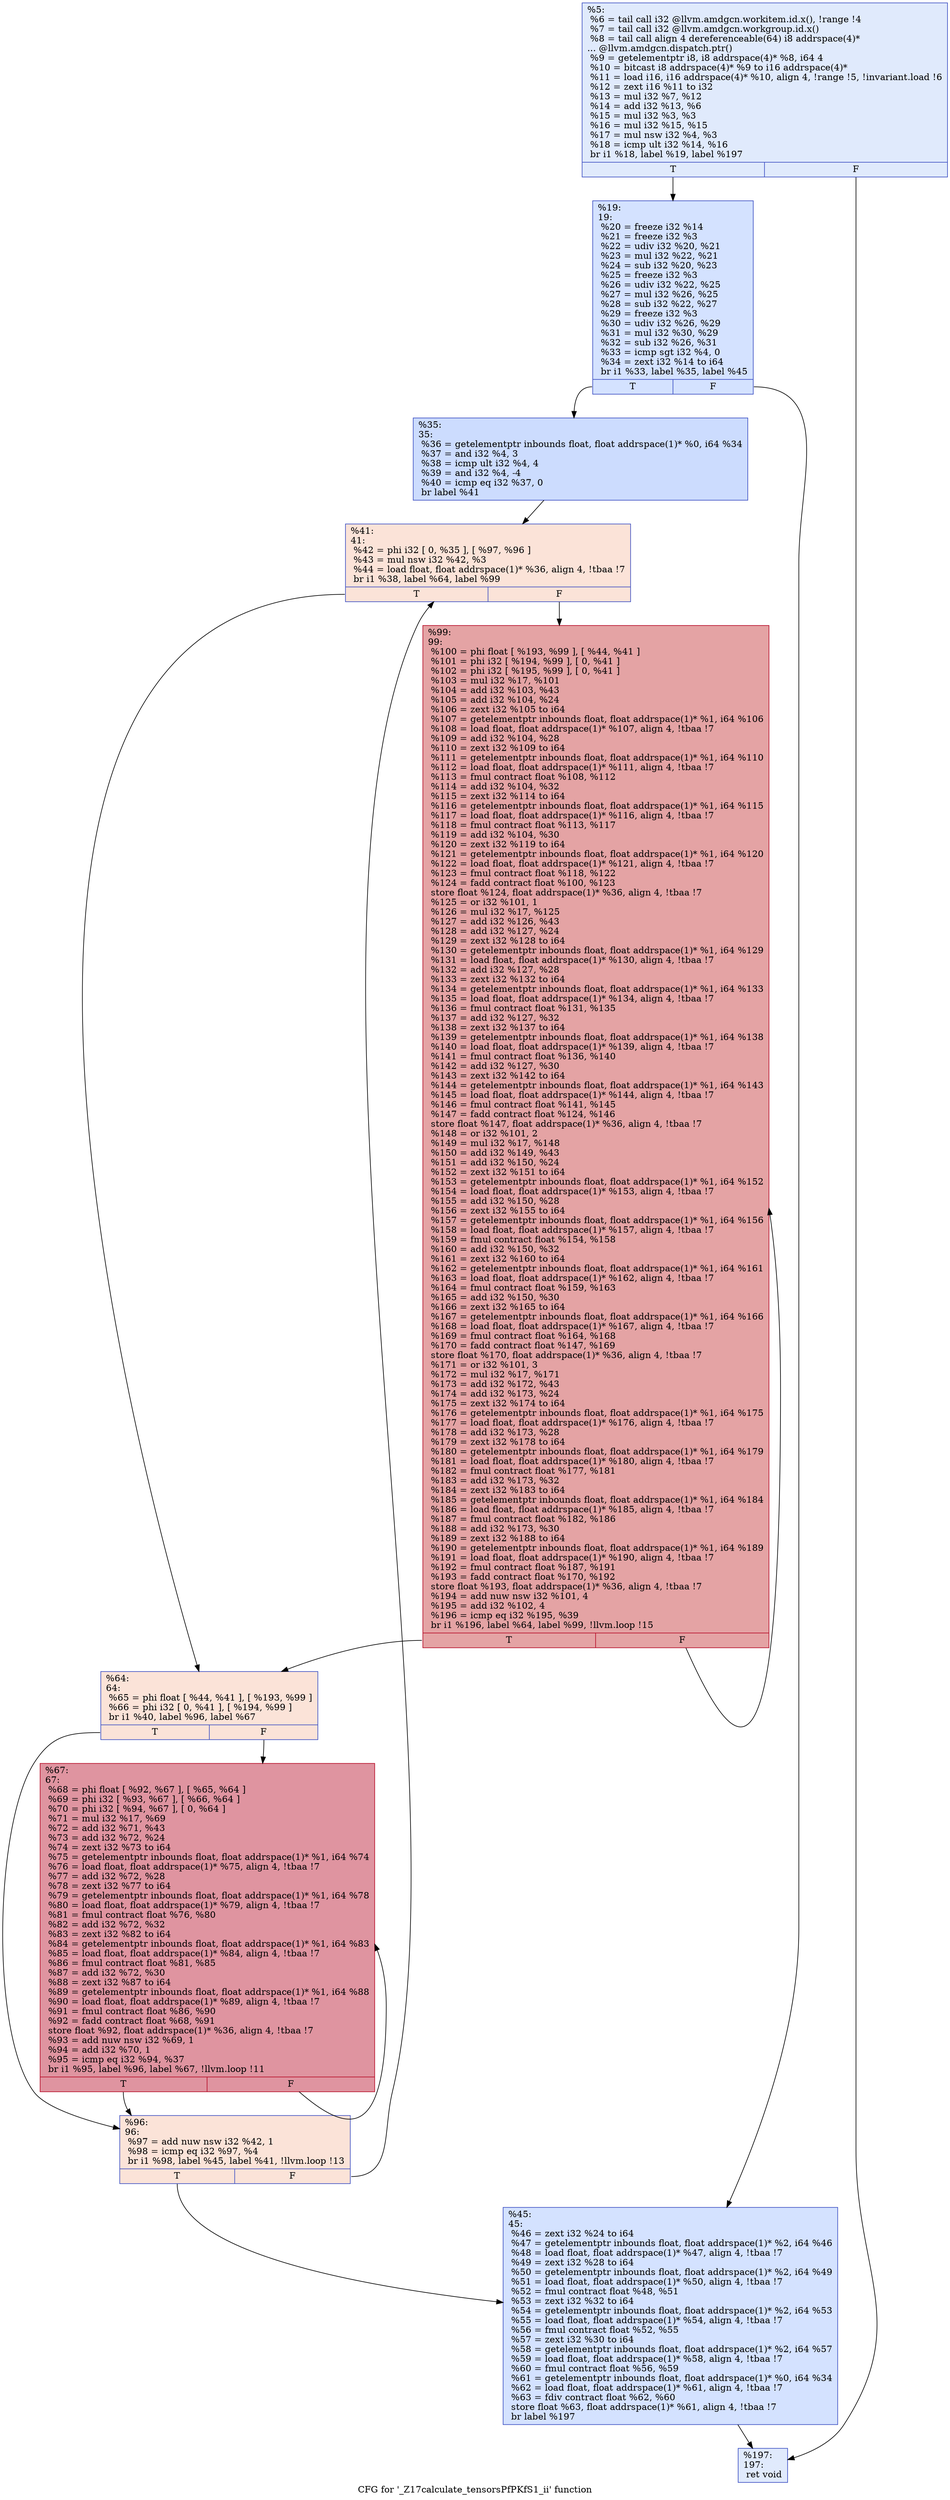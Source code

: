 digraph "CFG for '_Z17calculate_tensorsPfPKfS1_ii' function" {
	label="CFG for '_Z17calculate_tensorsPfPKfS1_ii' function";

	Node0x565c0d0 [shape=record,color="#3d50c3ff", style=filled, fillcolor="#b9d0f970",label="{%5:\l  %6 = tail call i32 @llvm.amdgcn.workitem.id.x(), !range !4\l  %7 = tail call i32 @llvm.amdgcn.workgroup.id.x()\l  %8 = tail call align 4 dereferenceable(64) i8 addrspace(4)*\l... @llvm.amdgcn.dispatch.ptr()\l  %9 = getelementptr i8, i8 addrspace(4)* %8, i64 4\l  %10 = bitcast i8 addrspace(4)* %9 to i16 addrspace(4)*\l  %11 = load i16, i16 addrspace(4)* %10, align 4, !range !5, !invariant.load !6\l  %12 = zext i16 %11 to i32\l  %13 = mul i32 %7, %12\l  %14 = add i32 %13, %6\l  %15 = mul i32 %3, %3\l  %16 = mul i32 %15, %15\l  %17 = mul nsw i32 %4, %3\l  %18 = icmp ult i32 %14, %16\l  br i1 %18, label %19, label %197\l|{<s0>T|<s1>F}}"];
	Node0x565c0d0:s0 -> Node0x565e1d0;
	Node0x565c0d0:s1 -> Node0x565e260;
	Node0x565e1d0 [shape=record,color="#3d50c3ff", style=filled, fillcolor="#9ebeff70",label="{%19:\l19:                                               \l  %20 = freeze i32 %14\l  %21 = freeze i32 %3\l  %22 = udiv i32 %20, %21\l  %23 = mul i32 %22, %21\l  %24 = sub i32 %20, %23\l  %25 = freeze i32 %3\l  %26 = udiv i32 %22, %25\l  %27 = mul i32 %26, %25\l  %28 = sub i32 %22, %27\l  %29 = freeze i32 %3\l  %30 = udiv i32 %26, %29\l  %31 = mul i32 %30, %29\l  %32 = sub i32 %26, %31\l  %33 = icmp sgt i32 %4, 0\l  %34 = zext i32 %14 to i64\l  br i1 %33, label %35, label %45\l|{<s0>T|<s1>F}}"];
	Node0x565e1d0:s0 -> Node0x565ec80;
	Node0x565e1d0:s1 -> Node0x565ecd0;
	Node0x565ec80 [shape=record,color="#3d50c3ff", style=filled, fillcolor="#8caffe70",label="{%35:\l35:                                               \l  %36 = getelementptr inbounds float, float addrspace(1)* %0, i64 %34\l  %37 = and i32 %4, 3\l  %38 = icmp ult i32 %4, 4\l  %39 = and i32 %4, -4\l  %40 = icmp eq i32 %37, 0\l  br label %41\l}"];
	Node0x565ec80 -> Node0x565f180;
	Node0x565f180 [shape=record,color="#3d50c3ff", style=filled, fillcolor="#f6bfa670",label="{%41:\l41:                                               \l  %42 = phi i32 [ 0, %35 ], [ %97, %96 ]\l  %43 = mul nsw i32 %42, %3\l  %44 = load float, float addrspace(1)* %36, align 4, !tbaa !7\l  br i1 %38, label %64, label %99\l|{<s0>T|<s1>F}}"];
	Node0x565f180:s0 -> Node0x565f620;
	Node0x565f180:s1 -> Node0x565f6b0;
	Node0x565ecd0 [shape=record,color="#3d50c3ff", style=filled, fillcolor="#9ebeff70",label="{%45:\l45:                                               \l  %46 = zext i32 %24 to i64\l  %47 = getelementptr inbounds float, float addrspace(1)* %2, i64 %46\l  %48 = load float, float addrspace(1)* %47, align 4, !tbaa !7\l  %49 = zext i32 %28 to i64\l  %50 = getelementptr inbounds float, float addrspace(1)* %2, i64 %49\l  %51 = load float, float addrspace(1)* %50, align 4, !tbaa !7\l  %52 = fmul contract float %48, %51\l  %53 = zext i32 %32 to i64\l  %54 = getelementptr inbounds float, float addrspace(1)* %2, i64 %53\l  %55 = load float, float addrspace(1)* %54, align 4, !tbaa !7\l  %56 = fmul contract float %52, %55\l  %57 = zext i32 %30 to i64\l  %58 = getelementptr inbounds float, float addrspace(1)* %2, i64 %57\l  %59 = load float, float addrspace(1)* %58, align 4, !tbaa !7\l  %60 = fmul contract float %56, %59\l  %61 = getelementptr inbounds float, float addrspace(1)* %0, i64 %34\l  %62 = load float, float addrspace(1)* %61, align 4, !tbaa !7\l  %63 = fdiv contract float %62, %60\l  store float %63, float addrspace(1)* %61, align 4, !tbaa !7\l  br label %197\l}"];
	Node0x565ecd0 -> Node0x565e260;
	Node0x565f620 [shape=record,color="#3d50c3ff", style=filled, fillcolor="#f6bfa670",label="{%64:\l64:                                               \l  %65 = phi float [ %44, %41 ], [ %193, %99 ]\l  %66 = phi i32 [ 0, %41 ], [ %194, %99 ]\l  br i1 %40, label %96, label %67\l|{<s0>T|<s1>F}}"];
	Node0x565f620:s0 -> Node0x565f270;
	Node0x565f620:s1 -> Node0x565ec00;
	Node0x565ec00 [shape=record,color="#b70d28ff", style=filled, fillcolor="#b70d2870",label="{%67:\l67:                                               \l  %68 = phi float [ %92, %67 ], [ %65, %64 ]\l  %69 = phi i32 [ %93, %67 ], [ %66, %64 ]\l  %70 = phi i32 [ %94, %67 ], [ 0, %64 ]\l  %71 = mul i32 %17, %69\l  %72 = add i32 %71, %43\l  %73 = add i32 %72, %24\l  %74 = zext i32 %73 to i64\l  %75 = getelementptr inbounds float, float addrspace(1)* %1, i64 %74\l  %76 = load float, float addrspace(1)* %75, align 4, !tbaa !7\l  %77 = add i32 %72, %28\l  %78 = zext i32 %77 to i64\l  %79 = getelementptr inbounds float, float addrspace(1)* %1, i64 %78\l  %80 = load float, float addrspace(1)* %79, align 4, !tbaa !7\l  %81 = fmul contract float %76, %80\l  %82 = add i32 %72, %32\l  %83 = zext i32 %82 to i64\l  %84 = getelementptr inbounds float, float addrspace(1)* %1, i64 %83\l  %85 = load float, float addrspace(1)* %84, align 4, !tbaa !7\l  %86 = fmul contract float %81, %85\l  %87 = add i32 %72, %30\l  %88 = zext i32 %87 to i64\l  %89 = getelementptr inbounds float, float addrspace(1)* %1, i64 %88\l  %90 = load float, float addrspace(1)* %89, align 4, !tbaa !7\l  %91 = fmul contract float %86, %90\l  %92 = fadd contract float %68, %91\l  store float %92, float addrspace(1)* %36, align 4, !tbaa !7\l  %93 = add nuw nsw i32 %69, 1\l  %94 = add i32 %70, 1\l  %95 = icmp eq i32 %94, %37\l  br i1 %95, label %96, label %67, !llvm.loop !11\l|{<s0>T|<s1>F}}"];
	Node0x565ec00:s0 -> Node0x565f270;
	Node0x565ec00:s1 -> Node0x565ec00;
	Node0x565f270 [shape=record,color="#3d50c3ff", style=filled, fillcolor="#f6bfa670",label="{%96:\l96:                                               \l  %97 = add nuw nsw i32 %42, 1\l  %98 = icmp eq i32 %97, %4\l  br i1 %98, label %45, label %41, !llvm.loop !13\l|{<s0>T|<s1>F}}"];
	Node0x565f270:s0 -> Node0x565ecd0;
	Node0x565f270:s1 -> Node0x565f180;
	Node0x565f6b0 [shape=record,color="#b70d28ff", style=filled, fillcolor="#c32e3170",label="{%99:\l99:                                               \l  %100 = phi float [ %193, %99 ], [ %44, %41 ]\l  %101 = phi i32 [ %194, %99 ], [ 0, %41 ]\l  %102 = phi i32 [ %195, %99 ], [ 0, %41 ]\l  %103 = mul i32 %17, %101\l  %104 = add i32 %103, %43\l  %105 = add i32 %104, %24\l  %106 = zext i32 %105 to i64\l  %107 = getelementptr inbounds float, float addrspace(1)* %1, i64 %106\l  %108 = load float, float addrspace(1)* %107, align 4, !tbaa !7\l  %109 = add i32 %104, %28\l  %110 = zext i32 %109 to i64\l  %111 = getelementptr inbounds float, float addrspace(1)* %1, i64 %110\l  %112 = load float, float addrspace(1)* %111, align 4, !tbaa !7\l  %113 = fmul contract float %108, %112\l  %114 = add i32 %104, %32\l  %115 = zext i32 %114 to i64\l  %116 = getelementptr inbounds float, float addrspace(1)* %1, i64 %115\l  %117 = load float, float addrspace(1)* %116, align 4, !tbaa !7\l  %118 = fmul contract float %113, %117\l  %119 = add i32 %104, %30\l  %120 = zext i32 %119 to i64\l  %121 = getelementptr inbounds float, float addrspace(1)* %1, i64 %120\l  %122 = load float, float addrspace(1)* %121, align 4, !tbaa !7\l  %123 = fmul contract float %118, %122\l  %124 = fadd contract float %100, %123\l  store float %124, float addrspace(1)* %36, align 4, !tbaa !7\l  %125 = or i32 %101, 1\l  %126 = mul i32 %17, %125\l  %127 = add i32 %126, %43\l  %128 = add i32 %127, %24\l  %129 = zext i32 %128 to i64\l  %130 = getelementptr inbounds float, float addrspace(1)* %1, i64 %129\l  %131 = load float, float addrspace(1)* %130, align 4, !tbaa !7\l  %132 = add i32 %127, %28\l  %133 = zext i32 %132 to i64\l  %134 = getelementptr inbounds float, float addrspace(1)* %1, i64 %133\l  %135 = load float, float addrspace(1)* %134, align 4, !tbaa !7\l  %136 = fmul contract float %131, %135\l  %137 = add i32 %127, %32\l  %138 = zext i32 %137 to i64\l  %139 = getelementptr inbounds float, float addrspace(1)* %1, i64 %138\l  %140 = load float, float addrspace(1)* %139, align 4, !tbaa !7\l  %141 = fmul contract float %136, %140\l  %142 = add i32 %127, %30\l  %143 = zext i32 %142 to i64\l  %144 = getelementptr inbounds float, float addrspace(1)* %1, i64 %143\l  %145 = load float, float addrspace(1)* %144, align 4, !tbaa !7\l  %146 = fmul contract float %141, %145\l  %147 = fadd contract float %124, %146\l  store float %147, float addrspace(1)* %36, align 4, !tbaa !7\l  %148 = or i32 %101, 2\l  %149 = mul i32 %17, %148\l  %150 = add i32 %149, %43\l  %151 = add i32 %150, %24\l  %152 = zext i32 %151 to i64\l  %153 = getelementptr inbounds float, float addrspace(1)* %1, i64 %152\l  %154 = load float, float addrspace(1)* %153, align 4, !tbaa !7\l  %155 = add i32 %150, %28\l  %156 = zext i32 %155 to i64\l  %157 = getelementptr inbounds float, float addrspace(1)* %1, i64 %156\l  %158 = load float, float addrspace(1)* %157, align 4, !tbaa !7\l  %159 = fmul contract float %154, %158\l  %160 = add i32 %150, %32\l  %161 = zext i32 %160 to i64\l  %162 = getelementptr inbounds float, float addrspace(1)* %1, i64 %161\l  %163 = load float, float addrspace(1)* %162, align 4, !tbaa !7\l  %164 = fmul contract float %159, %163\l  %165 = add i32 %150, %30\l  %166 = zext i32 %165 to i64\l  %167 = getelementptr inbounds float, float addrspace(1)* %1, i64 %166\l  %168 = load float, float addrspace(1)* %167, align 4, !tbaa !7\l  %169 = fmul contract float %164, %168\l  %170 = fadd contract float %147, %169\l  store float %170, float addrspace(1)* %36, align 4, !tbaa !7\l  %171 = or i32 %101, 3\l  %172 = mul i32 %17, %171\l  %173 = add i32 %172, %43\l  %174 = add i32 %173, %24\l  %175 = zext i32 %174 to i64\l  %176 = getelementptr inbounds float, float addrspace(1)* %1, i64 %175\l  %177 = load float, float addrspace(1)* %176, align 4, !tbaa !7\l  %178 = add i32 %173, %28\l  %179 = zext i32 %178 to i64\l  %180 = getelementptr inbounds float, float addrspace(1)* %1, i64 %179\l  %181 = load float, float addrspace(1)* %180, align 4, !tbaa !7\l  %182 = fmul contract float %177, %181\l  %183 = add i32 %173, %32\l  %184 = zext i32 %183 to i64\l  %185 = getelementptr inbounds float, float addrspace(1)* %1, i64 %184\l  %186 = load float, float addrspace(1)* %185, align 4, !tbaa !7\l  %187 = fmul contract float %182, %186\l  %188 = add i32 %173, %30\l  %189 = zext i32 %188 to i64\l  %190 = getelementptr inbounds float, float addrspace(1)* %1, i64 %189\l  %191 = load float, float addrspace(1)* %190, align 4, !tbaa !7\l  %192 = fmul contract float %187, %191\l  %193 = fadd contract float %170, %192\l  store float %193, float addrspace(1)* %36, align 4, !tbaa !7\l  %194 = add nuw nsw i32 %101, 4\l  %195 = add i32 %102, 4\l  %196 = icmp eq i32 %195, %39\l  br i1 %196, label %64, label %99, !llvm.loop !15\l|{<s0>T|<s1>F}}"];
	Node0x565f6b0:s0 -> Node0x565f620;
	Node0x565f6b0:s1 -> Node0x565f6b0;
	Node0x565e260 [shape=record,color="#3d50c3ff", style=filled, fillcolor="#b9d0f970",label="{%197:\l197:                                              \l  ret void\l}"];
}
